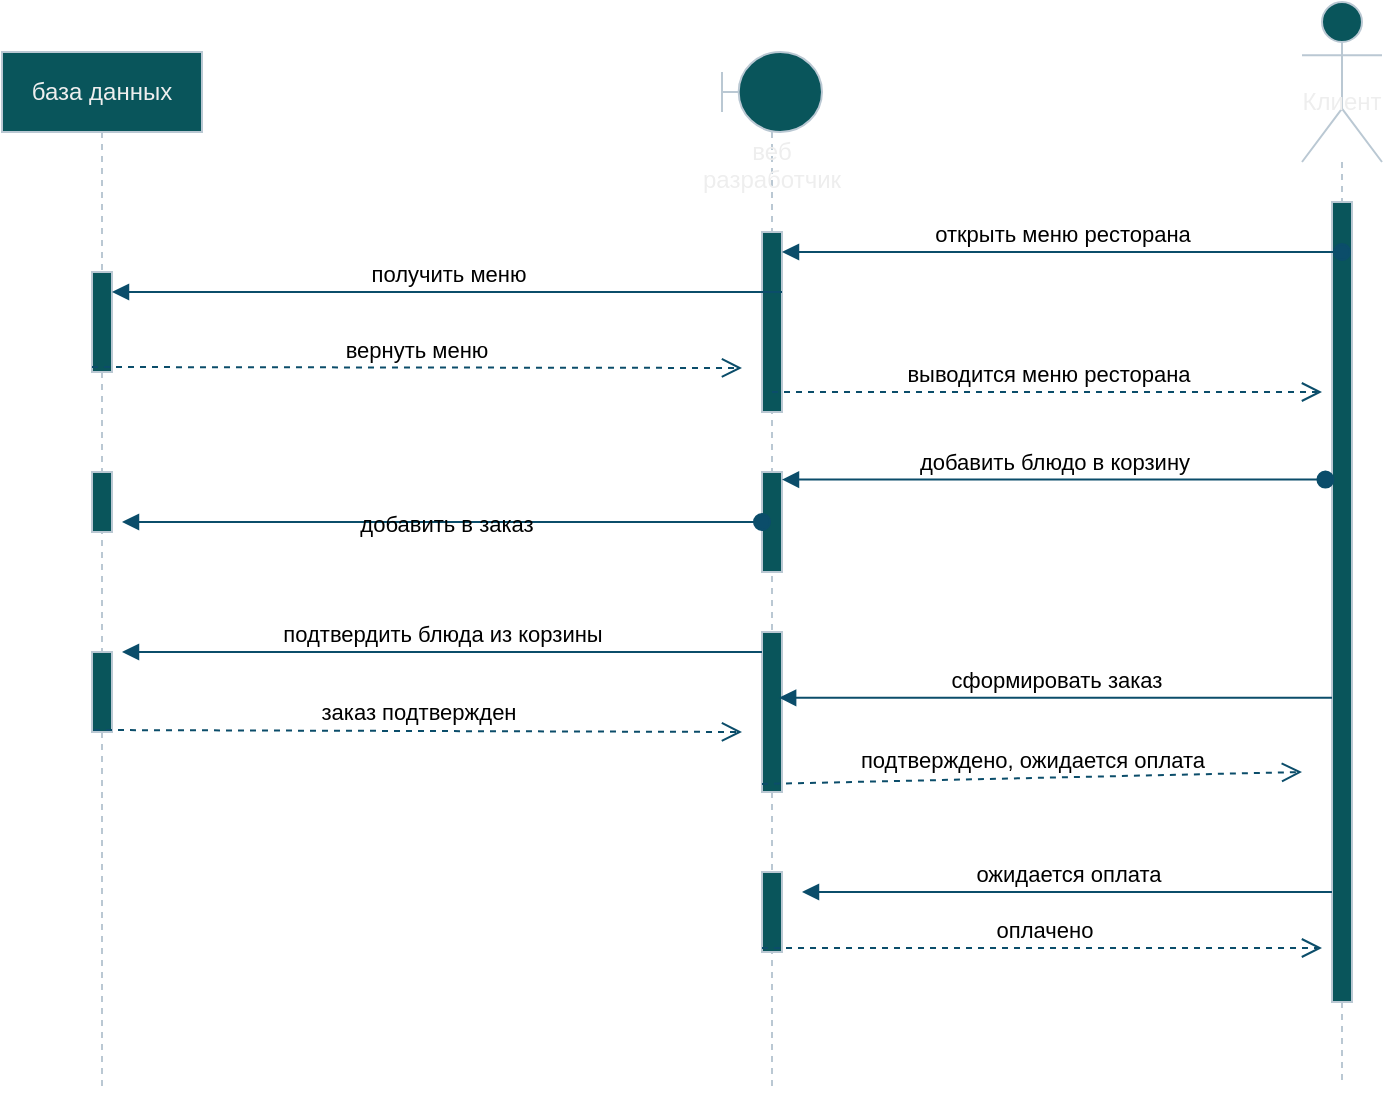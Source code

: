 <mxfile version="24.4.7" type="device">
  <diagram id="UtDS-pqKFvSAth1k4mXQ" name="Страница 1">
    <mxGraphModel dx="2275" dy="785" grid="1" gridSize="10" guides="1" tooltips="1" connect="1" arrows="1" fold="1" page="1" pageScale="1" pageWidth="827" pageHeight="1169" math="0" shadow="0">
      <root>
        <mxCell id="0" />
        <mxCell id="1" parent="0" />
        <mxCell id="oHOJdnwVx1oAC4jnLkdZ-1" value="Клиент&lt;div&gt;&lt;br&gt;&lt;/div&gt;" style="shape=umlLifeline;participant=umlActor;perimeter=lifelinePerimeter;whiteSpace=wrap;html=1;container=1;collapsible=0;recursiveResize=0;verticalAlign=top;spacingTop=36;outlineConnect=0;size=80;labelBackgroundColor=none;fillColor=#09555B;strokeColor=#BAC8D3;fontColor=#EEEEEE;" parent="1" vertex="1">
          <mxGeometry x="600" y="55" width="40" height="540" as="geometry" />
        </mxCell>
        <mxCell id="oHOJdnwVx1oAC4jnLkdZ-10" value="" style="html=1;points=[];perimeter=orthogonalPerimeter;labelBackgroundColor=none;fillColor=#09555B;strokeColor=#BAC8D3;fontColor=#EEEEEE;" parent="oHOJdnwVx1oAC4jnLkdZ-1" vertex="1">
          <mxGeometry x="15" y="100" width="10" height="400" as="geometry" />
        </mxCell>
        <mxCell id="xXbsBjPlCUVsPetzMbXi-1" value="веб разработчик" style="shape=umlLifeline;participant=umlBoundary;perimeter=lifelinePerimeter;whiteSpace=wrap;html=1;container=1;collapsible=0;recursiveResize=0;verticalAlign=top;spacingTop=36;outlineConnect=0;labelBackgroundColor=none;fillColor=#09555B;strokeColor=#BAC8D3;fontColor=#EEEEEE;" parent="1" vertex="1">
          <mxGeometry x="310" y="80" width="50" height="520" as="geometry" />
        </mxCell>
        <mxCell id="xXbsBjPlCUVsPetzMbXi-3" value="" style="html=1;points=[];perimeter=orthogonalPerimeter;labelBackgroundColor=none;fillColor=#09555B;strokeColor=#BAC8D3;fontColor=#EEEEEE;" parent="xXbsBjPlCUVsPetzMbXi-1" vertex="1">
          <mxGeometry x="20" y="90" width="10" height="90" as="geometry" />
        </mxCell>
        <mxCell id="xXbsBjPlCUVsPetzMbXi-11" value="" style="html=1;points=[];perimeter=orthogonalPerimeter;labelBackgroundColor=none;fillColor=#09555B;strokeColor=#BAC8D3;fontColor=#EEEEEE;" parent="xXbsBjPlCUVsPetzMbXi-1" vertex="1">
          <mxGeometry x="20" y="290" width="10" height="80" as="geometry" />
        </mxCell>
        <mxCell id="xXbsBjPlCUVsPetzMbXi-17" value="" style="html=1;points=[];perimeter=orthogonalPerimeter;labelBackgroundColor=none;fillColor=#09555B;strokeColor=#BAC8D3;fontColor=#EEEEEE;" parent="xXbsBjPlCUVsPetzMbXi-1" vertex="1">
          <mxGeometry x="20" y="210" width="10" height="50" as="geometry" />
        </mxCell>
        <mxCell id="xXbsBjPlCUVsPetzMbXi-23" value="" style="html=1;points=[];perimeter=orthogonalPerimeter;labelBackgroundColor=none;fillColor=#09555B;strokeColor=#BAC8D3;fontColor=#EEEEEE;" parent="xXbsBjPlCUVsPetzMbXi-1" vertex="1">
          <mxGeometry x="20" y="410" width="10" height="40" as="geometry" />
        </mxCell>
        <mxCell id="xXbsBjPlCUVsPetzMbXi-2" value="база данных" style="shape=umlLifeline;perimeter=lifelinePerimeter;whiteSpace=wrap;html=1;container=1;collapsible=0;recursiveResize=0;outlineConnect=0;labelBackgroundColor=none;fillColor=#09555B;strokeColor=#BAC8D3;fontColor=#EEEEEE;" parent="1" vertex="1">
          <mxGeometry x="-50" y="80" width="100" height="520" as="geometry" />
        </mxCell>
        <mxCell id="xXbsBjPlCUVsPetzMbXi-7" value="" style="html=1;points=[];perimeter=orthogonalPerimeter;labelBackgroundColor=none;fillColor=#09555B;strokeColor=#BAC8D3;fontColor=#EEEEEE;" parent="xXbsBjPlCUVsPetzMbXi-2" vertex="1">
          <mxGeometry x="45" y="110" width="10" height="50" as="geometry" />
        </mxCell>
        <mxCell id="xXbsBjPlCUVsPetzMbXi-14" value="" style="html=1;points=[];perimeter=orthogonalPerimeter;labelBackgroundColor=none;fillColor=#09555B;strokeColor=#BAC8D3;fontColor=#EEEEEE;" parent="xXbsBjPlCUVsPetzMbXi-2" vertex="1">
          <mxGeometry x="45" y="300" width="10" height="40" as="geometry" />
        </mxCell>
        <mxCell id="xXbsBjPlCUVsPetzMbXi-19" value="" style="html=1;points=[];perimeter=orthogonalPerimeter;labelBackgroundColor=none;fillColor=#09555B;strokeColor=#BAC8D3;fontColor=#EEEEEE;" parent="xXbsBjPlCUVsPetzMbXi-2" vertex="1">
          <mxGeometry x="45" y="210" width="10" height="30" as="geometry" />
        </mxCell>
        <mxCell id="xXbsBjPlCUVsPetzMbXi-8" value="получить меню" style="html=1;verticalAlign=bottom;endArrow=block;rounded=0;labelBackgroundColor=none;strokeColor=#0B4D6A;fontColor=default;" parent="xXbsBjPlCUVsPetzMbXi-2" edge="1">
          <mxGeometry relative="1" as="geometry">
            <mxPoint x="390" y="120" as="sourcePoint" />
            <mxPoint x="55" y="120" as="targetPoint" />
          </mxGeometry>
        </mxCell>
        <mxCell id="xXbsBjPlCUVsPetzMbXi-4" value="открыть меню ресторана" style="html=1;verticalAlign=bottom;startArrow=oval;endArrow=block;startSize=8;rounded=0;labelBackgroundColor=none;strokeColor=#0B4D6A;fontColor=default;" parent="1" target="xXbsBjPlCUVsPetzMbXi-3" edge="1">
          <mxGeometry relative="1" as="geometry">
            <mxPoint x="620" y="180" as="sourcePoint" />
          </mxGeometry>
        </mxCell>
        <mxCell id="xXbsBjPlCUVsPetzMbXi-9" value="вернуть меню" style="html=1;verticalAlign=bottom;endArrow=open;dashed=1;endSize=8;exitX=0;exitY=0.95;rounded=0;labelBackgroundColor=none;strokeColor=#0B4D6A;fontColor=default;" parent="1" source="xXbsBjPlCUVsPetzMbXi-7" edge="1">
          <mxGeometry relative="1" as="geometry">
            <mxPoint x="320" y="238" as="targetPoint" />
          </mxGeometry>
        </mxCell>
        <mxCell id="xXbsBjPlCUVsPetzMbXi-10" value="выводится меню ресторана" style="html=1;verticalAlign=bottom;endArrow=open;dashed=1;endSize=8;rounded=0;labelBackgroundColor=none;strokeColor=#0B4D6A;fontColor=default;" parent="1" source="xXbsBjPlCUVsPetzMbXi-1" edge="1">
          <mxGeometry relative="1" as="geometry">
            <mxPoint x="390" y="400" as="sourcePoint" />
            <mxPoint x="610" y="250" as="targetPoint" />
          </mxGeometry>
        </mxCell>
        <mxCell id="xXbsBjPlCUVsPetzMbXi-12" value="сформировать заказ" style="html=1;verticalAlign=bottom;endArrow=block;rounded=0;labelBackgroundColor=none;strokeColor=#0B4D6A;fontColor=default;entryX=0.857;entryY=0.411;entryDx=0;entryDy=0;entryPerimeter=0;" parent="1" source="oHOJdnwVx1oAC4jnLkdZ-10" target="xXbsBjPlCUVsPetzMbXi-11" edge="1">
          <mxGeometry relative="1" as="geometry">
            <mxPoint x="120" y="290" as="sourcePoint" />
            <mxPoint x="370" y="400" as="targetPoint" />
          </mxGeometry>
        </mxCell>
        <mxCell id="xXbsBjPlCUVsPetzMbXi-13" value="подтверждено, ожидается оплата" style="html=1;verticalAlign=bottom;endArrow=open;dashed=1;endSize=8;exitX=0;exitY=0.95;rounded=0;labelBackgroundColor=none;strokeColor=#0B4D6A;fontColor=default;" parent="1" source="xXbsBjPlCUVsPetzMbXi-11" edge="1">
          <mxGeometry relative="1" as="geometry">
            <mxPoint x="600" y="440" as="targetPoint" />
          </mxGeometry>
        </mxCell>
        <mxCell id="xXbsBjPlCUVsPetzMbXi-15" value="подтвердить блюда из корзины" style="html=1;verticalAlign=bottom;endArrow=block;rounded=0;labelBackgroundColor=none;strokeColor=#0B4D6A;fontColor=default;" parent="1" source="xXbsBjPlCUVsPetzMbXi-11" edge="1">
          <mxGeometry relative="1" as="geometry">
            <mxPoint x="575" y="290" as="sourcePoint" />
            <mxPoint x="10" y="380" as="targetPoint" />
          </mxGeometry>
        </mxCell>
        <mxCell id="xXbsBjPlCUVsPetzMbXi-16" value="заказ подтвержден" style="html=1;verticalAlign=bottom;endArrow=open;dashed=1;endSize=8;rounded=0;exitX=0.1;exitY=0.975;exitDx=0;exitDy=0;exitPerimeter=0;labelBackgroundColor=none;strokeColor=#0B4D6A;fontColor=default;" parent="1" source="xXbsBjPlCUVsPetzMbXi-14" edge="1">
          <mxGeometry relative="1" as="geometry">
            <mxPoint x="320" y="420" as="targetPoint" />
          </mxGeometry>
        </mxCell>
        <mxCell id="xXbsBjPlCUVsPetzMbXi-18" value="добавить блюдо в корзину" style="html=1;verticalAlign=bottom;startArrow=oval;endArrow=block;startSize=8;rounded=0;exitX=-0.329;exitY=0.347;exitDx=0;exitDy=0;exitPerimeter=0;labelBackgroundColor=none;strokeColor=#0B4D6A;fontColor=default;" parent="1" source="oHOJdnwVx1oAC4jnLkdZ-10" target="xXbsBjPlCUVsPetzMbXi-17" edge="1">
          <mxGeometry relative="1" as="geometry">
            <mxPoint x="270" y="280" as="sourcePoint" />
          </mxGeometry>
        </mxCell>
        <mxCell id="xXbsBjPlCUVsPetzMbXi-20" value="добавить в заказ" style="html=1;verticalAlign=bottom;startArrow=oval;endArrow=block;startSize=8;rounded=0;labelBackgroundColor=none;strokeColor=#0B4D6A;fontColor=default;" parent="1" source="xXbsBjPlCUVsPetzMbXi-17" edge="1">
          <mxGeometry x="-0.008" y="10" relative="1" as="geometry">
            <mxPoint x="390" y="300" as="sourcePoint" />
            <mxPoint x="10" y="315" as="targetPoint" />
            <mxPoint as="offset" />
          </mxGeometry>
        </mxCell>
        <mxCell id="xXbsBjPlCUVsPetzMbXi-25" value="оплачено" style="html=1;verticalAlign=bottom;endArrow=open;dashed=1;endSize=8;exitX=0;exitY=0.95;rounded=0;labelBackgroundColor=none;strokeColor=#0B4D6A;fontColor=default;" parent="1" source="xXbsBjPlCUVsPetzMbXi-23" edge="1">
          <mxGeometry x="0.003" relative="1" as="geometry">
            <mxPoint x="610" y="528" as="targetPoint" />
            <mxPoint as="offset" />
          </mxGeometry>
        </mxCell>
        <mxCell id="xXbsBjPlCUVsPetzMbXi-24" value="ожидается оплата" style="html=1;verticalAlign=bottom;endArrow=block;rounded=0;labelBackgroundColor=none;strokeColor=#0B4D6A;fontColor=default;" parent="1" source="oHOJdnwVx1oAC4jnLkdZ-10" edge="1">
          <mxGeometry relative="1" as="geometry">
            <mxPoint x="260" y="470" as="sourcePoint" />
            <mxPoint x="350" y="500" as="targetPoint" />
          </mxGeometry>
        </mxCell>
      </root>
    </mxGraphModel>
  </diagram>
</mxfile>
